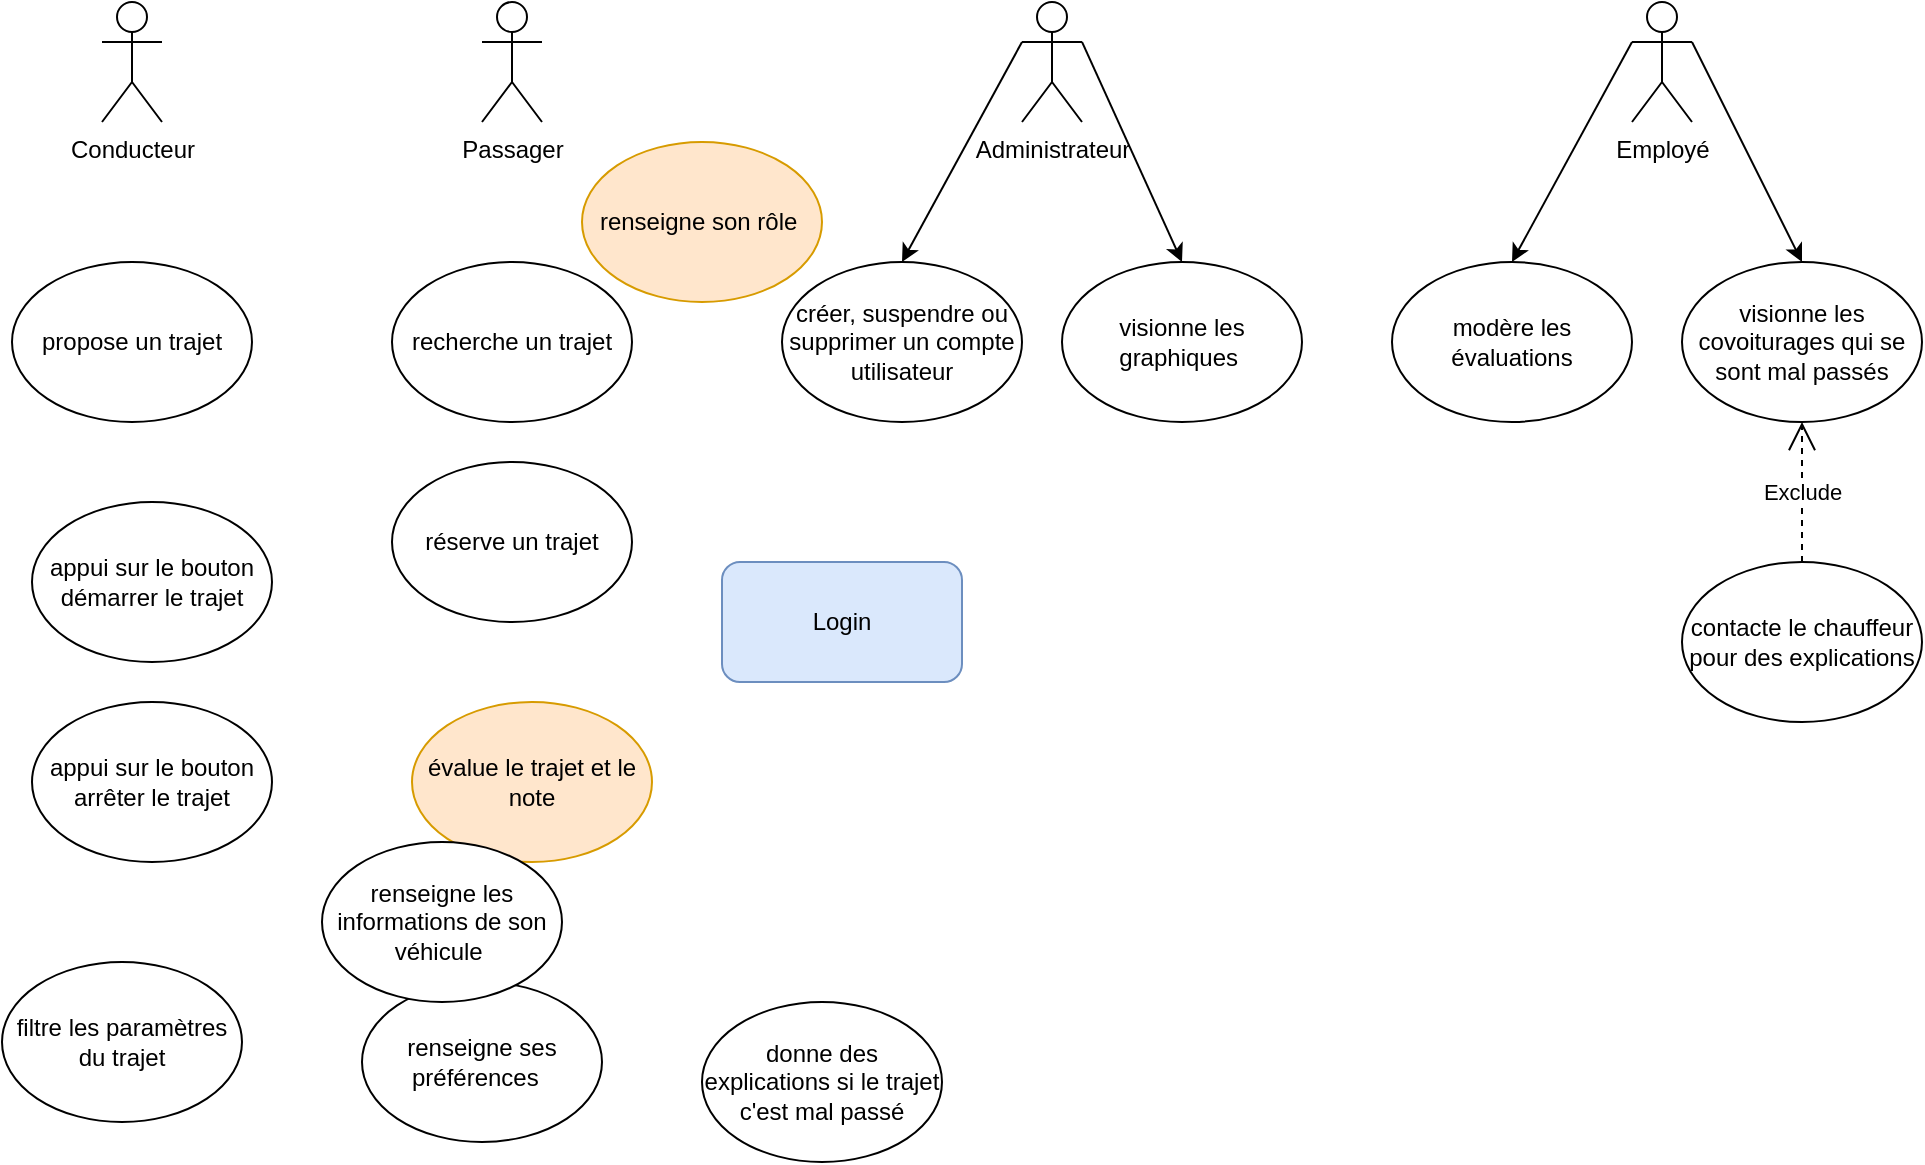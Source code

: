 <mxfile version="24.8.4">
  <diagram name="Page-1" id="Dn1sLYz72-ZO-8YqhfmL">
    <mxGraphModel dx="1781" dy="639" grid="1" gridSize="10" guides="1" tooltips="1" connect="1" arrows="1" fold="1" page="1" pageScale="1" pageWidth="827" pageHeight="1169" math="0" shadow="0">
      <root>
        <mxCell id="0" />
        <mxCell id="1" parent="0" />
        <mxCell id="fqMe-osqJL0wb86WxYTY-1" value="Administrateur" style="shape=umlActor;verticalLabelPosition=bottom;verticalAlign=top;html=1;outlineConnect=0;" vertex="1" parent="1">
          <mxGeometry x="500" y="10" width="30" height="60" as="geometry" />
        </mxCell>
        <mxCell id="fqMe-osqJL0wb86WxYTY-2" value="Conducteur" style="shape=umlActor;verticalLabelPosition=bottom;verticalAlign=top;html=1;outlineConnect=0;" vertex="1" parent="1">
          <mxGeometry x="40" y="10" width="30" height="60" as="geometry" />
        </mxCell>
        <mxCell id="fqMe-osqJL0wb86WxYTY-3" value="Passager" style="shape=umlActor;verticalLabelPosition=bottom;verticalAlign=top;html=1;outlineConnect=0;" vertex="1" parent="1">
          <mxGeometry x="230" y="10" width="30" height="60" as="geometry" />
        </mxCell>
        <mxCell id="fqMe-osqJL0wb86WxYTY-4" value="Employé" style="shape=umlActor;verticalLabelPosition=bottom;verticalAlign=top;html=1;outlineConnect=0;" vertex="1" parent="1">
          <mxGeometry x="805" y="10" width="30" height="60" as="geometry" />
        </mxCell>
        <mxCell id="fqMe-osqJL0wb86WxYTY-7" value="modère les évaluations" style="ellipse;whiteSpace=wrap;html=1;" vertex="1" parent="1">
          <mxGeometry x="685" y="140" width="120" height="80" as="geometry" />
        </mxCell>
        <mxCell id="fqMe-osqJL0wb86WxYTY-8" value="créer, suspendre ou supprimer un compte utilisateur" style="ellipse;whiteSpace=wrap;html=1;" vertex="1" parent="1">
          <mxGeometry x="380" y="140" width="120" height="80" as="geometry" />
        </mxCell>
        <mxCell id="fqMe-osqJL0wb86WxYTY-9" value="filtre les paramètres du trajet" style="ellipse;whiteSpace=wrap;html=1;" vertex="1" parent="1">
          <mxGeometry x="-10" y="490" width="120" height="80" as="geometry" />
        </mxCell>
        <mxCell id="fqMe-osqJL0wb86WxYTY-10" value="propose un trajet" style="ellipse;whiteSpace=wrap;html=1;" vertex="1" parent="1">
          <mxGeometry x="-5" y="140" width="120" height="80" as="geometry" />
        </mxCell>
        <mxCell id="fqMe-osqJL0wb86WxYTY-11" value="recherche un trajet" style="ellipse;whiteSpace=wrap;html=1;" vertex="1" parent="1">
          <mxGeometry x="185" y="140" width="120" height="80" as="geometry" />
        </mxCell>
        <mxCell id="fqMe-osqJL0wb86WxYTY-12" value="appui sur le bouton arrêter le trajet" style="ellipse;whiteSpace=wrap;html=1;" vertex="1" parent="1">
          <mxGeometry x="5" y="360" width="120" height="80" as="geometry" />
        </mxCell>
        <mxCell id="fqMe-osqJL0wb86WxYTY-13" value="réserve un trajet" style="ellipse;whiteSpace=wrap;html=1;" vertex="1" parent="1">
          <mxGeometry x="185" y="240" width="120" height="80" as="geometry" />
        </mxCell>
        <mxCell id="fqMe-osqJL0wb86WxYTY-14" value="appui sur le bouton démarrer le trajet" style="ellipse;whiteSpace=wrap;html=1;" vertex="1" parent="1">
          <mxGeometry x="5" y="260" width="120" height="80" as="geometry" />
        </mxCell>
        <mxCell id="fqMe-osqJL0wb86WxYTY-15" value="évalue le trajet et le note" style="ellipse;whiteSpace=wrap;html=1;fillColor=#ffe6cc;strokeColor=#d79b00;" vertex="1" parent="1">
          <mxGeometry x="195" y="360" width="120" height="80" as="geometry" />
        </mxCell>
        <mxCell id="fqMe-osqJL0wb86WxYTY-18" value="renseigne son rôle&amp;nbsp;" style="ellipse;whiteSpace=wrap;html=1;fillColor=#ffe6cc;strokeColor=#d79b00;" vertex="1" parent="1">
          <mxGeometry x="280" y="80" width="120" height="80" as="geometry" />
        </mxCell>
        <mxCell id="fqMe-osqJL0wb86WxYTY-19" value="renseigne ses préférences&amp;nbsp;&amp;nbsp;" style="ellipse;whiteSpace=wrap;html=1;" vertex="1" parent="1">
          <mxGeometry x="170" y="500" width="120" height="80" as="geometry" />
        </mxCell>
        <mxCell id="fqMe-osqJL0wb86WxYTY-20" value="renseigne les informations de son véhicule&amp;nbsp;" style="ellipse;whiteSpace=wrap;html=1;" vertex="1" parent="1">
          <mxGeometry x="150" y="430" width="120" height="80" as="geometry" />
        </mxCell>
        <mxCell id="fqMe-osqJL0wb86WxYTY-22" value="visionne les covoiturages qui se sont mal passés" style="ellipse;whiteSpace=wrap;html=1;" vertex="1" parent="1">
          <mxGeometry x="830" y="140" width="120" height="80" as="geometry" />
        </mxCell>
        <mxCell id="fqMe-osqJL0wb86WxYTY-23" value="donne des explications si le trajet c&#39;est mal passé" style="ellipse;whiteSpace=wrap;html=1;" vertex="1" parent="1">
          <mxGeometry x="340" y="510" width="120" height="80" as="geometry" />
        </mxCell>
        <mxCell id="fqMe-osqJL0wb86WxYTY-24" value="visionne les graphiques&amp;nbsp;" style="ellipse;whiteSpace=wrap;html=1;" vertex="1" parent="1">
          <mxGeometry x="520" y="140" width="120" height="80" as="geometry" />
        </mxCell>
        <mxCell id="fqMe-osqJL0wb86WxYTY-25" value="contacte le chauffeur pour des explications" style="ellipse;whiteSpace=wrap;html=1;" vertex="1" parent="1">
          <mxGeometry x="830" y="290" width="120" height="80" as="geometry" />
        </mxCell>
        <mxCell id="fqMe-osqJL0wb86WxYTY-26" value="Login" style="rounded=1;whiteSpace=wrap;html=1;fillColor=#dae8fc;strokeColor=#6c8ebf;" vertex="1" parent="1">
          <mxGeometry x="350" y="290" width="120" height="60" as="geometry" />
        </mxCell>
        <mxCell id="fqMe-osqJL0wb86WxYTY-38" value="" style="endArrow=classic;html=1;rounded=0;exitX=0;exitY=0.333;exitDx=0;exitDy=0;exitPerimeter=0;entryX=0.5;entryY=0;entryDx=0;entryDy=0;" edge="1" parent="1" source="fqMe-osqJL0wb86WxYTY-4" target="fqMe-osqJL0wb86WxYTY-7">
          <mxGeometry width="50" height="50" relative="1" as="geometry">
            <mxPoint x="800" y="50" as="sourcePoint" />
            <mxPoint x="750" y="120" as="targetPoint" />
          </mxGeometry>
        </mxCell>
        <mxCell id="fqMe-osqJL0wb86WxYTY-39" value="" style="endArrow=classic;html=1;rounded=0;entryX=0.5;entryY=0;entryDx=0;entryDy=0;exitX=1;exitY=0.333;exitDx=0;exitDy=0;exitPerimeter=0;" edge="1" parent="1" source="fqMe-osqJL0wb86WxYTY-4" target="fqMe-osqJL0wb86WxYTY-22">
          <mxGeometry width="50" height="50" relative="1" as="geometry">
            <mxPoint x="882.5" y="40" as="sourcePoint" />
            <mxPoint x="897.5" y="150" as="targetPoint" />
          </mxGeometry>
        </mxCell>
        <mxCell id="fqMe-osqJL0wb86WxYTY-41" value="Exclude" style="endArrow=open;endSize=12;dashed=1;html=1;rounded=0;exitX=0.5;exitY=0;exitDx=0;exitDy=0;entryX=0.5;entryY=1;entryDx=0;entryDy=0;" edge="1" parent="1" source="fqMe-osqJL0wb86WxYTY-25" target="fqMe-osqJL0wb86WxYTY-22">
          <mxGeometry width="160" relative="1" as="geometry">
            <mxPoint x="780" y="260" as="sourcePoint" />
            <mxPoint x="940" y="260" as="targetPoint" />
          </mxGeometry>
        </mxCell>
        <mxCell id="fqMe-osqJL0wb86WxYTY-43" value="" style="endArrow=classic;html=1;rounded=0;exitX=1;exitY=0.333;exitDx=0;exitDy=0;exitPerimeter=0;entryX=0.5;entryY=0;entryDx=0;entryDy=0;" edge="1" parent="1" source="fqMe-osqJL0wb86WxYTY-1" target="fqMe-osqJL0wb86WxYTY-24">
          <mxGeometry width="50" height="50" relative="1" as="geometry">
            <mxPoint x="550" y="30" as="sourcePoint" />
            <mxPoint x="600" y="90" as="targetPoint" />
          </mxGeometry>
        </mxCell>
        <mxCell id="fqMe-osqJL0wb86WxYTY-44" value="" style="endArrow=classic;html=1;rounded=0;entryX=0.5;entryY=0;entryDx=0;entryDy=0;exitX=0;exitY=0.333;exitDx=0;exitDy=0;exitPerimeter=0;" edge="1" parent="1" source="fqMe-osqJL0wb86WxYTY-1" target="fqMe-osqJL0wb86WxYTY-8">
          <mxGeometry width="50" height="50" relative="1" as="geometry">
            <mxPoint x="460" y="10" as="sourcePoint" />
            <mxPoint x="420" y="130" as="targetPoint" />
          </mxGeometry>
        </mxCell>
      </root>
    </mxGraphModel>
  </diagram>
</mxfile>
